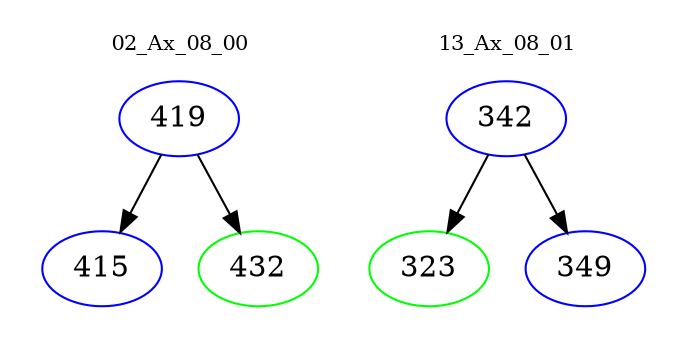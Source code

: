 digraph{
subgraph cluster_0 {
color = white
label = "02_Ax_08_00";
fontsize=10;
T0_419 [label="419", color="blue"]
T0_419 -> T0_415 [color="black"]
T0_415 [label="415", color="blue"]
T0_419 -> T0_432 [color="black"]
T0_432 [label="432", color="green"]
}
subgraph cluster_1 {
color = white
label = "13_Ax_08_01";
fontsize=10;
T1_342 [label="342", color="blue"]
T1_342 -> T1_323 [color="black"]
T1_323 [label="323", color="green"]
T1_342 -> T1_349 [color="black"]
T1_349 [label="349", color="blue"]
}
}
